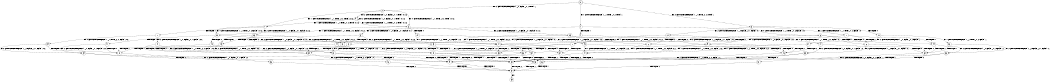 digraph BCG {
size = "7, 10.5";
center = TRUE;
node [shape = circle];
0 [peripheries = 2];
0 -> 1 [label = "EX !1 !ATOMIC_EXCH_BRANCH (1, +1, TRUE, +0, 2, TRUE) !::"];
0 -> 2 [label = "EX !2 !ATOMIC_EXCH_BRANCH (1, +0, FALSE, +0, 1, TRUE) !::"];
0 -> 3 [label = "EX !0 !ATOMIC_EXCH_BRANCH (1, +1, TRUE, +0, 2, TRUE) !::"];
1 -> 4 [label = "TERMINATE !1"];
1 -> 5 [label = "EX !2 !ATOMIC_EXCH_BRANCH (1, +0, FALSE, +0, 1, FALSE) !:0:1:"];
1 -> 6 [label = "EX !0 !ATOMIC_EXCH_BRANCH (1, +1, TRUE, +0, 2, FALSE) !:0:1:"];
2 -> 7 [label = "EX !1 !ATOMIC_EXCH_BRANCH (1, +1, TRUE, +0, 2, TRUE) !:0:1:2:"];
2 -> 8 [label = "EX !0 !ATOMIC_EXCH_BRANCH (1, +1, TRUE, +0, 2, TRUE) !:0:1:2:"];
2 -> 9 [label = "EX !2 !ATOMIC_EXCH_BRANCH (1, +0, FALSE, +0, 1, TRUE) !:0:1:2:"];
3 -> 10 [label = "TERMINATE !0"];
3 -> 11 [label = "EX !1 !ATOMIC_EXCH_BRANCH (1, +1, TRUE, +0, 2, FALSE) !:0:"];
3 -> 12 [label = "EX !2 !ATOMIC_EXCH_BRANCH (1, +0, FALSE, +0, 1, FALSE) !:0:"];
4 -> 13 [label = "EX !2 !ATOMIC_EXCH_BRANCH (1, +0, FALSE, +0, 1, FALSE) !:0:"];
4 -> 14 [label = "EX !0 !ATOMIC_EXCH_BRANCH (1, +1, TRUE, +0, 2, FALSE) !:0:"];
5 -> 15 [label = "TERMINATE !1"];
5 -> 16 [label = "TERMINATE !2"];
5 -> 17 [label = "EX !0 !ATOMIC_EXCH_BRANCH (1, +1, TRUE, +0, 2, FALSE) !:0:1:2:"];
6 -> 18 [label = "TERMINATE !1"];
6 -> 19 [label = "TERMINATE !0"];
6 -> 20 [label = "EX !2 !ATOMIC_EXCH_BRANCH (1, +0, FALSE, +0, 1, FALSE) !:0:1:"];
7 -> 21 [label = "TERMINATE !1"];
7 -> 22 [label = "EX !0 !ATOMIC_EXCH_BRANCH (1, +1, TRUE, +0, 2, FALSE) !:0:1:2:"];
7 -> 23 [label = "EX !2 !ATOMIC_EXCH_BRANCH (1, +0, FALSE, +0, 1, FALSE) !:0:1:2:"];
8 -> 24 [label = "TERMINATE !0"];
8 -> 22 [label = "EX !1 !ATOMIC_EXCH_BRANCH (1, +1, TRUE, +0, 2, FALSE) !:0:1:2:"];
8 -> 25 [label = "EX !2 !ATOMIC_EXCH_BRANCH (1, +0, FALSE, +0, 1, FALSE) !:0:1:2:"];
9 -> 7 [label = "EX !1 !ATOMIC_EXCH_BRANCH (1, +1, TRUE, +0, 2, TRUE) !:0:1:2:"];
9 -> 8 [label = "EX !0 !ATOMIC_EXCH_BRANCH (1, +1, TRUE, +0, 2, TRUE) !:0:1:2:"];
9 -> 9 [label = "EX !2 !ATOMIC_EXCH_BRANCH (1, +0, FALSE, +0, 1, TRUE) !:0:1:2:"];
10 -> 26 [label = "EX !1 !ATOMIC_EXCH_BRANCH (1, +1, TRUE, +0, 2, FALSE) !::"];
10 -> 27 [label = "EX !2 !ATOMIC_EXCH_BRANCH (1, +0, FALSE, +0, 1, FALSE) !::"];
11 -> 18 [label = "TERMINATE !1"];
11 -> 19 [label = "TERMINATE !0"];
11 -> 20 [label = "EX !2 !ATOMIC_EXCH_BRANCH (1, +0, FALSE, +0, 1, FALSE) !:0:1:"];
12 -> 28 [label = "TERMINATE !2"];
12 -> 29 [label = "TERMINATE !0"];
12 -> 17 [label = "EX !1 !ATOMIC_EXCH_BRANCH (1, +1, TRUE, +0, 2, FALSE) !:0:1:2:"];
13 -> 30 [label = "TERMINATE !2"];
13 -> 31 [label = "EX !0 !ATOMIC_EXCH_BRANCH (1, +1, TRUE, +0, 2, FALSE) !:0:2:"];
14 -> 32 [label = "TERMINATE !0"];
14 -> 33 [label = "EX !2 !ATOMIC_EXCH_BRANCH (1, +0, FALSE, +0, 1, FALSE) !:0:"];
15 -> 30 [label = "TERMINATE !2"];
15 -> 31 [label = "EX !0 !ATOMIC_EXCH_BRANCH (1, +1, TRUE, +0, 2, FALSE) !:0:2:"];
16 -> 30 [label = "TERMINATE !1"];
16 -> 34 [label = "EX !0 !ATOMIC_EXCH_BRANCH (1, +1, TRUE, +0, 2, FALSE) !:0:1:"];
17 -> 35 [label = "TERMINATE !1"];
17 -> 36 [label = "TERMINATE !2"];
17 -> 37 [label = "TERMINATE !0"];
18 -> 32 [label = "TERMINATE !0"];
18 -> 33 [label = "EX !2 !ATOMIC_EXCH_BRANCH (1, +0, FALSE, +0, 1, FALSE) !:0:"];
19 -> 32 [label = "TERMINATE !1"];
19 -> 38 [label = "EX !2 !ATOMIC_EXCH_BRANCH (1, +0, FALSE, +0, 1, FALSE) !:1:"];
20 -> 35 [label = "TERMINATE !1"];
20 -> 36 [label = "TERMINATE !2"];
20 -> 37 [label = "TERMINATE !0"];
21 -> 39 [label = "EX !0 !ATOMIC_EXCH_BRANCH (1, +1, TRUE, +0, 2, FALSE) !:0:2:"];
21 -> 40 [label = "EX !2 !ATOMIC_EXCH_BRANCH (1, +0, FALSE, +0, 1, FALSE) !:0:2:"];
22 -> 41 [label = "TERMINATE !1"];
22 -> 42 [label = "TERMINATE !0"];
22 -> 43 [label = "EX !2 !ATOMIC_EXCH_BRANCH (1, +0, FALSE, +0, 1, FALSE) !:0:1:2:"];
23 -> 15 [label = "TERMINATE !1"];
23 -> 16 [label = "TERMINATE !2"];
23 -> 17 [label = "EX !0 !ATOMIC_EXCH_BRANCH (1, +1, TRUE, +0, 2, FALSE) !:0:1:2:"];
24 -> 44 [label = "EX !1 !ATOMIC_EXCH_BRANCH (1, +1, TRUE, +0, 2, FALSE) !:1:2:"];
24 -> 45 [label = "EX !2 !ATOMIC_EXCH_BRANCH (1, +0, FALSE, +0, 1, FALSE) !:1:2:"];
25 -> 28 [label = "TERMINATE !2"];
25 -> 29 [label = "TERMINATE !0"];
25 -> 17 [label = "EX !1 !ATOMIC_EXCH_BRANCH (1, +1, TRUE, +0, 2, FALSE) !:0:1:2:"];
26 -> 32 [label = "TERMINATE !1"];
26 -> 38 [label = "EX !2 !ATOMIC_EXCH_BRANCH (1, +0, FALSE, +0, 1, FALSE) !:1:"];
27 -> 46 [label = "TERMINATE !2"];
27 -> 47 [label = "EX !1 !ATOMIC_EXCH_BRANCH (1, +1, TRUE, +0, 2, FALSE) !:1:2:"];
28 -> 46 [label = "TERMINATE !0"];
28 -> 34 [label = "EX !1 !ATOMIC_EXCH_BRANCH (1, +1, TRUE, +0, 2, FALSE) !:0:1:"];
29 -> 46 [label = "TERMINATE !2"];
29 -> 47 [label = "EX !1 !ATOMIC_EXCH_BRANCH (1, +1, TRUE, +0, 2, FALSE) !:1:2:"];
30 -> 48 [label = "EX !0 !ATOMIC_EXCH_BRANCH (1, +1, TRUE, +0, 2, FALSE) !:0:"];
31 -> 49 [label = "TERMINATE !2"];
31 -> 50 [label = "TERMINATE !0"];
32 -> 51 [label = "EX !2 !ATOMIC_EXCH_BRANCH (1, +0, FALSE, +0, 1, FALSE) !::"];
33 -> 49 [label = "TERMINATE !2"];
33 -> 50 [label = "TERMINATE !0"];
34 -> 49 [label = "TERMINATE !1"];
34 -> 52 [label = "TERMINATE !0"];
35 -> 49 [label = "TERMINATE !2"];
35 -> 50 [label = "TERMINATE !0"];
36 -> 49 [label = "TERMINATE !1"];
36 -> 52 [label = "TERMINATE !0"];
37 -> 50 [label = "TERMINATE !1"];
37 -> 52 [label = "TERMINATE !2"];
38 -> 50 [label = "TERMINATE !1"];
38 -> 52 [label = "TERMINATE !2"];
39 -> 53 [label = "TERMINATE !0"];
39 -> 54 [label = "EX !2 !ATOMIC_EXCH_BRANCH (1, +0, FALSE, +0, 1, FALSE) !:0:2:"];
40 -> 30 [label = "TERMINATE !2"];
40 -> 31 [label = "EX !0 !ATOMIC_EXCH_BRANCH (1, +1, TRUE, +0, 2, FALSE) !:0:2:"];
41 -> 53 [label = "TERMINATE !0"];
41 -> 54 [label = "EX !2 !ATOMIC_EXCH_BRANCH (1, +0, FALSE, +0, 1, FALSE) !:0:2:"];
42 -> 53 [label = "TERMINATE !1"];
42 -> 55 [label = "EX !2 !ATOMIC_EXCH_BRANCH (1, +0, FALSE, +0, 1, FALSE) !:1:2:"];
43 -> 35 [label = "TERMINATE !1"];
43 -> 36 [label = "TERMINATE !2"];
43 -> 37 [label = "TERMINATE !0"];
44 -> 53 [label = "TERMINATE !1"];
44 -> 55 [label = "EX !2 !ATOMIC_EXCH_BRANCH (1, +0, FALSE, +0, 1, FALSE) !:1:2:"];
45 -> 46 [label = "TERMINATE !2"];
45 -> 47 [label = "EX !1 !ATOMIC_EXCH_BRANCH (1, +1, TRUE, +0, 2, FALSE) !:1:2:"];
46 -> 56 [label = "EX !1 !ATOMIC_EXCH_BRANCH (1, +1, TRUE, +0, 2, FALSE) !:1:"];
47 -> 50 [label = "TERMINATE !1"];
47 -> 52 [label = "TERMINATE !2"];
48 -> 57 [label = "TERMINATE !0"];
49 -> 57 [label = "TERMINATE !0"];
50 -> 57 [label = "TERMINATE !2"];
51 -> 57 [label = "TERMINATE !2"];
52 -> 57 [label = "TERMINATE !1"];
53 -> 58 [label = "EX !2 !ATOMIC_EXCH_BRANCH (1, +0, FALSE, +0, 1, FALSE) !:2:"];
54 -> 49 [label = "TERMINATE !2"];
54 -> 50 [label = "TERMINATE !0"];
55 -> 50 [label = "TERMINATE !1"];
55 -> 52 [label = "TERMINATE !2"];
56 -> 57 [label = "TERMINATE !1"];
57 -> 59 [label = "exit"];
58 -> 57 [label = "TERMINATE !2"];
}
